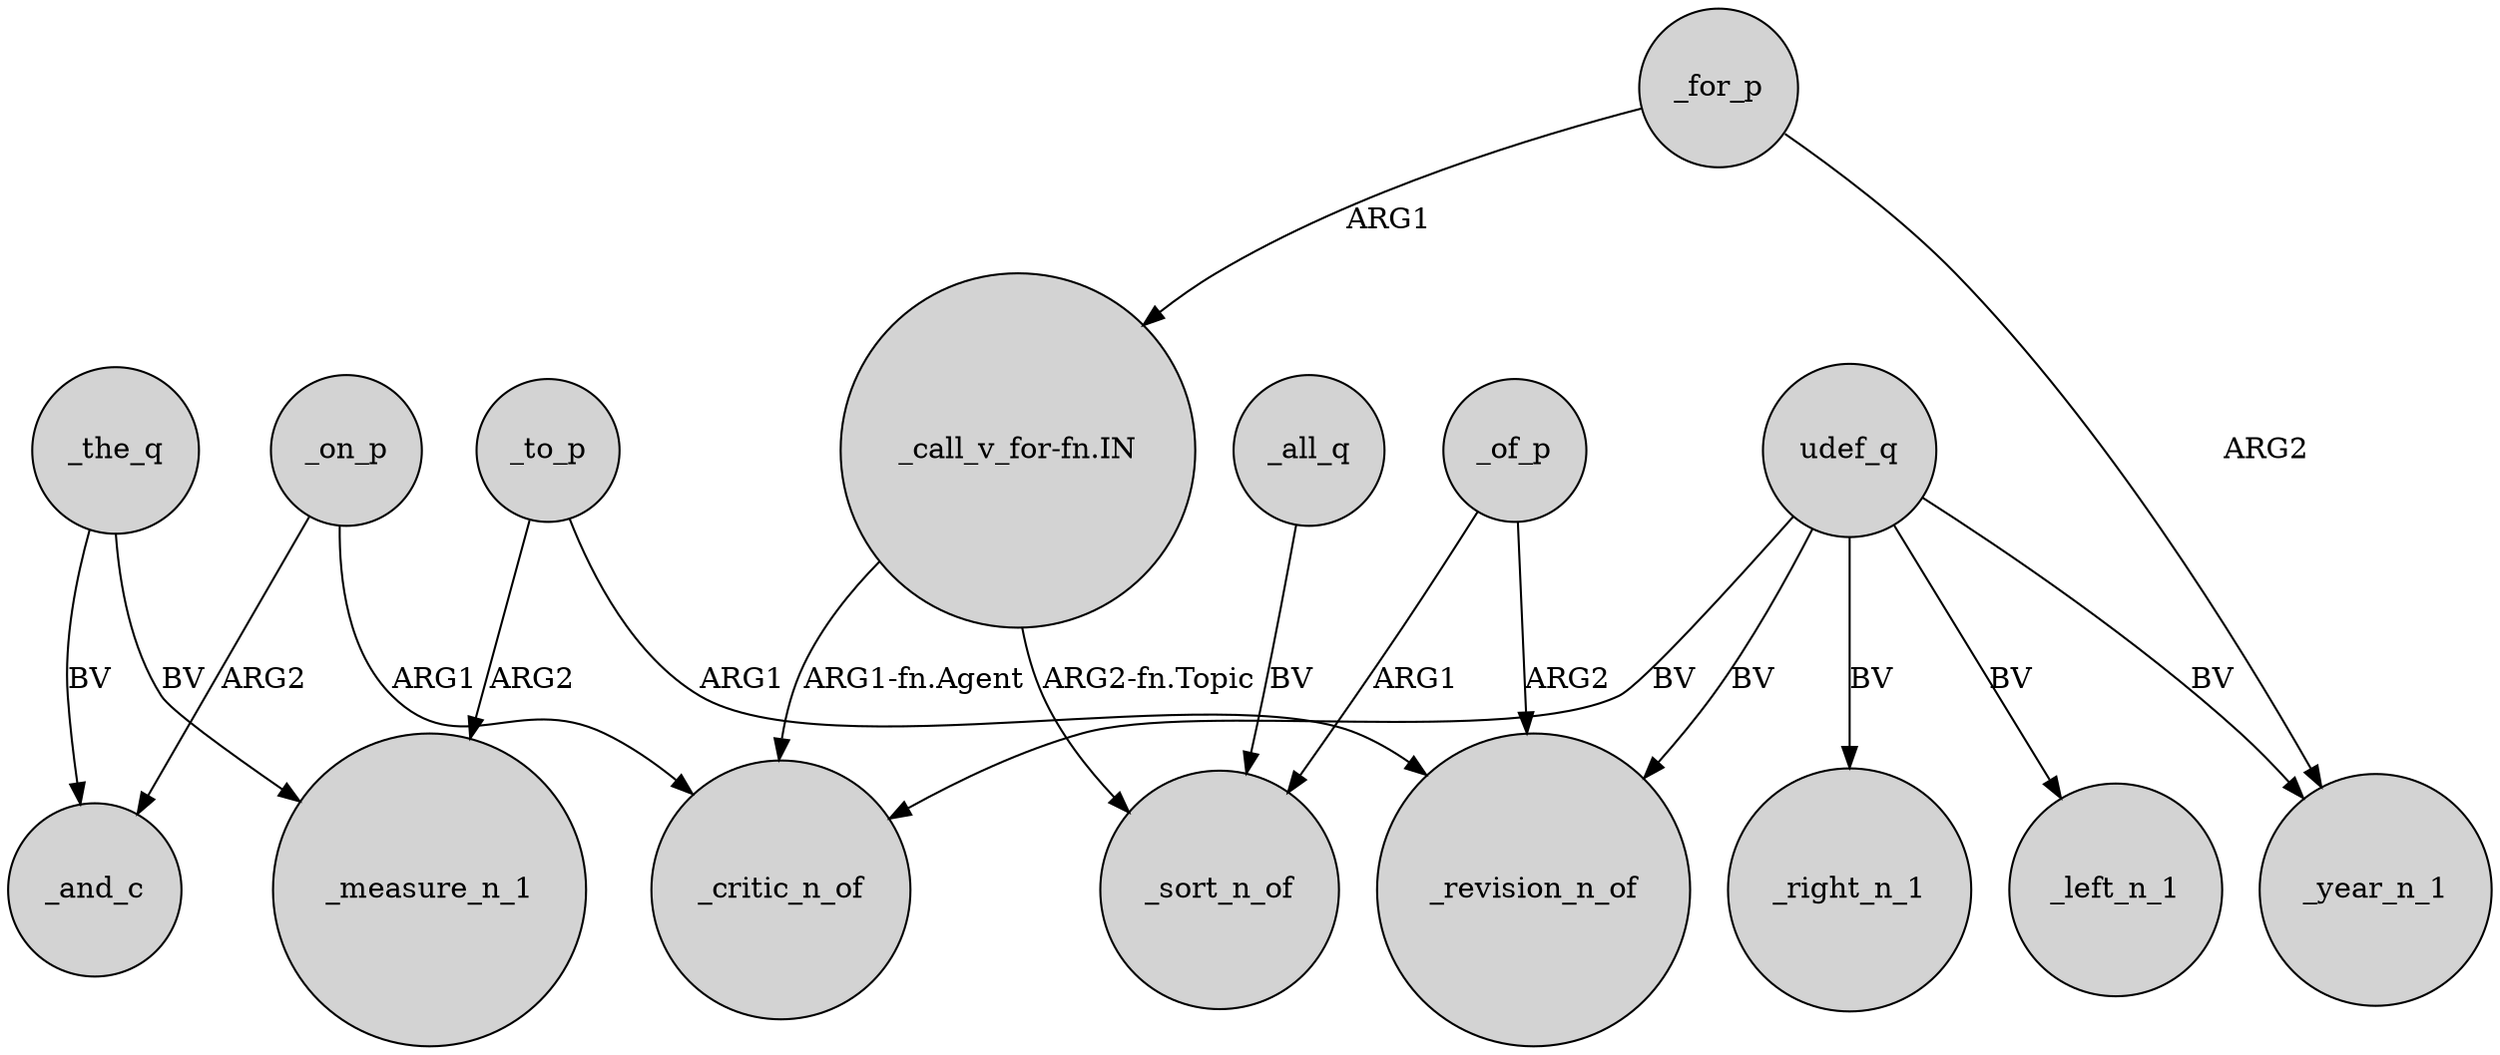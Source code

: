 digraph {
	node [shape=circle style=filled]
	_the_q -> _and_c [label=BV]
	udef_q -> _critic_n_of [label=BV]
	_on_p -> _and_c [label=ARG2]
	"_call_v_for-fn.IN" -> _critic_n_of [label="ARG1-fn.Agent"]
	_all_q -> _sort_n_of [label=BV]
	udef_q -> _revision_n_of [label=BV]
	udef_q -> _right_n_1 [label=BV]
	_to_p -> _measure_n_1 [label=ARG2]
	_the_q -> _measure_n_1 [label=BV]
	udef_q -> _left_n_1 [label=BV]
	_of_p -> _sort_n_of [label=ARG1]
	_on_p -> _critic_n_of [label=ARG1]
	_for_p -> "_call_v_for-fn.IN" [label=ARG1]
	_of_p -> _revision_n_of [label=ARG2]
	_for_p -> _year_n_1 [label=ARG2]
	udef_q -> _year_n_1 [label=BV]
	_to_p -> _revision_n_of [label=ARG1]
	"_call_v_for-fn.IN" -> _sort_n_of [label="ARG2-fn.Topic"]
}
